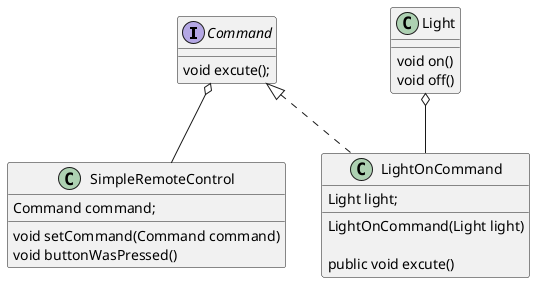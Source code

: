 @startuml uml

Command o-- SimpleRemoteControl
interface Command {
    void excute();
}

class LightOnCommand implements Command{
    Light light;

    LightOnCommand(Light light)

    public void excute()
}

Light o-- LightOnCommand
class Light {
    void on()
    void off()
}

class SimpleRemoteControl {
    Command command;
    void setCommand(Command command)
    void buttonWasPressed()
}

@enduml